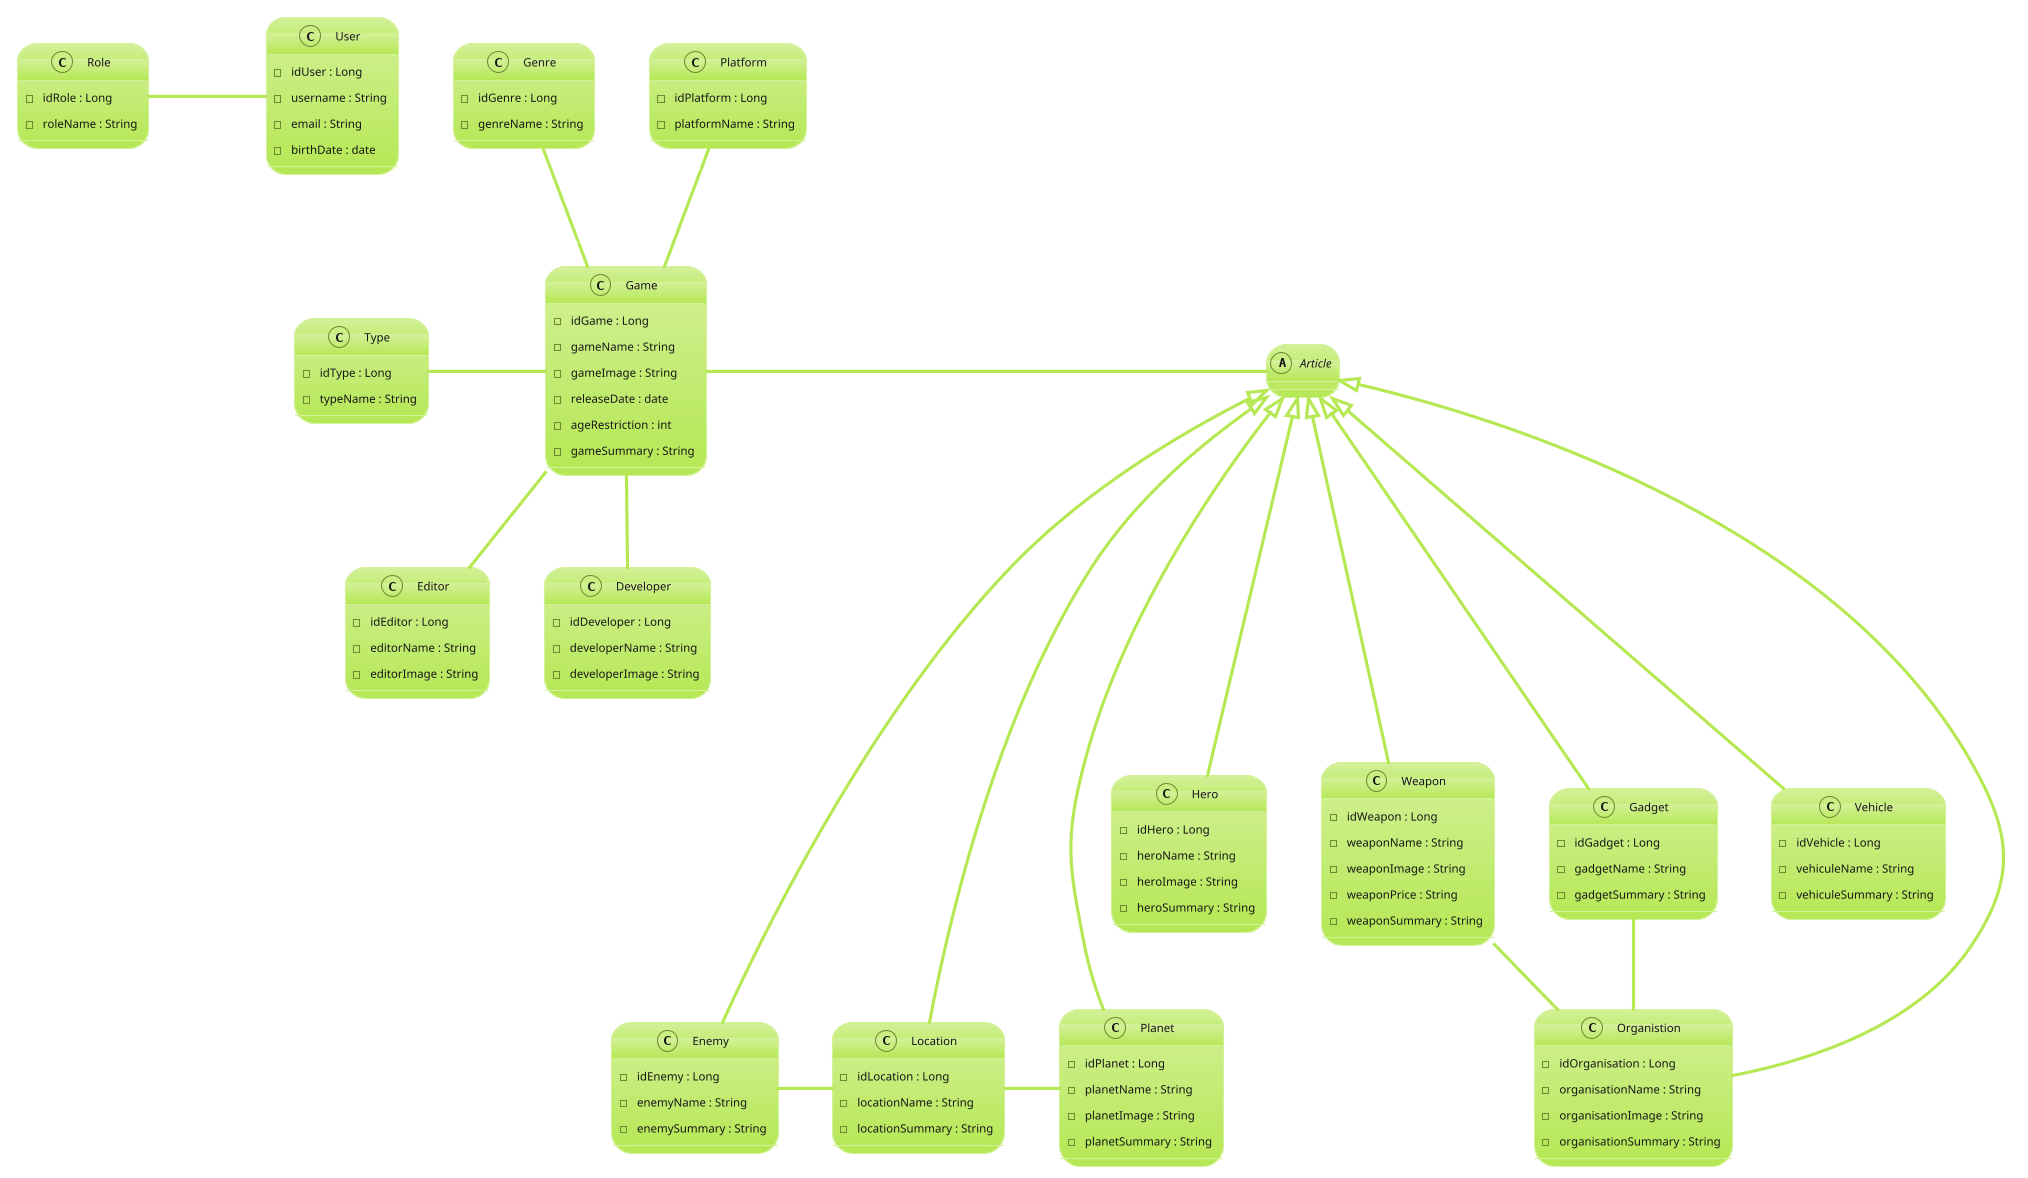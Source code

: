 @startuml
!theme hacker

'Class Diagram - Class
class User {
-idUser : Long
-username : String
-email : String
-birthDate : date
}
class Role {
-idRole : Long
-roleName : String
}
'class Review{
'-idReview : Long
'-like : boolean
'-review : String
'}
class Game {
-idGame : Long
-gameName : String
-gameImage : String
-releaseDate : date
-ageRestriction : int
-gameSummary : String
}
abstract class Article {
}
class Hero {
-idHero : Long
-heroName : String
-heroImage : String
-heroSummary : String
}
class Weapon {
-idWeapon : Long
-weaponName : String
-weaponImage : String
-weaponPrice : String
-weaponSummary : String
}
class Gadget {
-idGadget : Long
-gadgetName : String
-gadgetSummary : String
}
class Enemy {
-idEnemy : Long
-enemyName : String
-enemySummary : String
}
class Vehicle {
-idVehicle : Long
-vehiculeName : String
-vehiculeSummary : String
}
class Organistion {
-idOrganisation : Long
-organisationName : String
-organisationImage : String
-organisationSummary : String
}
class Location {
-idLocation : Long
-locationName : String
-locationSummary : String
}
class Planet {
-idPlanet : Long
-planetName : String
-planetImage : String
-planetSummary : String
}
class Genre {
-idGenre : Long
-genreName : String
}
class Platform {
-idPlatform : Long
-platformName : String
}
class Editor {
-idEditor : Long
-editorName : String
-editorImage : String
}
class Developer {
-idDeveloper : Long
-developerName : String
-developerImage : String
}
class Type {
-idType : Long
-typeName : String
}

'Class Diagram - Relation
skinparam groupInheritance 1

Role "*" - "*" User :"\t\t"
'User - Review

Game "*" - "*" Article :"\t\t\t\t\t\t\t\t\t\t\t\t\t\t\t\t\t\t\t"

Article <|--- Hero
Article <|--- Weapon
Article <|--- Gadget
Article <|---- Enemy
Article <|--- Vehicle
Article <|--- Organistion
Article <|---- Location
Article <|---- Planet

Weapon "*" -- "1" Organistion
Gadget "*" -- "1" Organistion

Enemy "*" - "*" Location
Location "*" - "*" Planet

Platform "*" -- "*" Game :"\t\t"
Genre "*" -- "*" Game :"\t\t"
Game "*" -- "1" Editor :"\t\t"
Game "*" -- "*" Developer :"\t\t"
Type "1" - "*" Game :"\t\t"

'hide circle
@enduml
